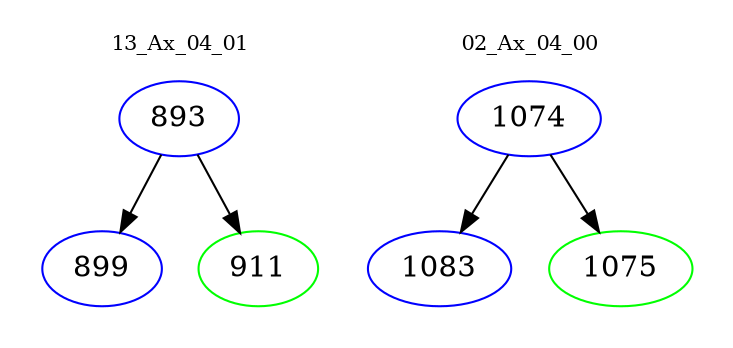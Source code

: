 digraph{
subgraph cluster_0 {
color = white
label = "13_Ax_04_01";
fontsize=10;
T0_893 [label="893", color="blue"]
T0_893 -> T0_899 [color="black"]
T0_899 [label="899", color="blue"]
T0_893 -> T0_911 [color="black"]
T0_911 [label="911", color="green"]
}
subgraph cluster_1 {
color = white
label = "02_Ax_04_00";
fontsize=10;
T1_1074 [label="1074", color="blue"]
T1_1074 -> T1_1083 [color="black"]
T1_1083 [label="1083", color="blue"]
T1_1074 -> T1_1075 [color="black"]
T1_1075 [label="1075", color="green"]
}
}
